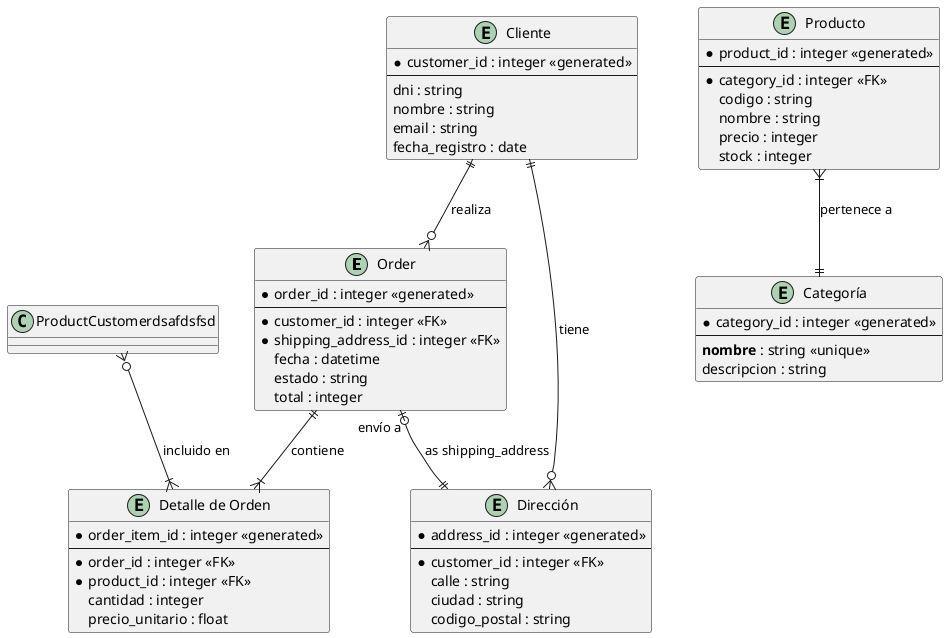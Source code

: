 @startuml

'TIPOS SOPORTADOS
'INTEGER - Entero estándar (32 bits)
'FLOAT - Número de punto flotante (precisión simple)
'STRING - Para textos largos (hasta ~65KB)
'DATE - Solo fecha (YYYY-MM-DD)
'DATETIME - Fecha y hora (YYYY-MM-DD HH:MM:SS)
'TIMESTAMP - Marca de tiempo (similar a DATETIME pero con auto-actualización)

' si un attributo tiene '*' al inicio es obligatorio
' si esta arriba de '--' es que es llave primaria

'MODIFICADORES SOPORTADOS los que van entre <<>>
'FK - llave foranea
'unique - unico
'generated - autogenerado

' Entidades
entity Order {
    * order_id : integer <<generated>>
    --
    * customer_id : integer <<FK>>
    * shipping_address_id : integer <<FK>>
    fecha : datetime
    estado : string
    total : integer
}

entity "Cliente" as Customer {
    * customer_id : integer <<generated>>
    --
    dni : string
    nombre : string
    email : string
    fecha_registro : date
}

entity "Producto" as Product {
    * product_id : integer <<generated>>
    --
    * category_id : integer <<FK>>
    codigo : string
    nombre : string
    precio : integer
    stock : integer
}

entity "Categoría" as Category {
    * category_id : integer <<generated>>
    --
    **nombre** : string <<unique>>
    descripcion : string
}

entity "Detalle de Orden" as OrderItem {
    * order_item_id : integer <<generated>>
    --
    * order_id : integer <<FK>>
    * product_id : integer <<FK>>
    cantidad : integer
    precio_unitario : float
}

entity "Dirección" as Address {
    * address_id : integer <<generated>>
    --
    * customer_id : integer <<FK>>
    calle : string
    ciudad : string
    codigo_postal : string
}



' Relaciones
Customer ||--o{ Order : "realiza"
Customer ||--o{ Address : "tiene"
Order ||--|{ OrderItem : "contiene"
ProductCustomerdsafdsfsd }o--|{ OrderItem : "incluido en"
Product }|--|| Category : "pertenece a"
Order |o--|| Address : "envío a" as shipping_address

@enduml
